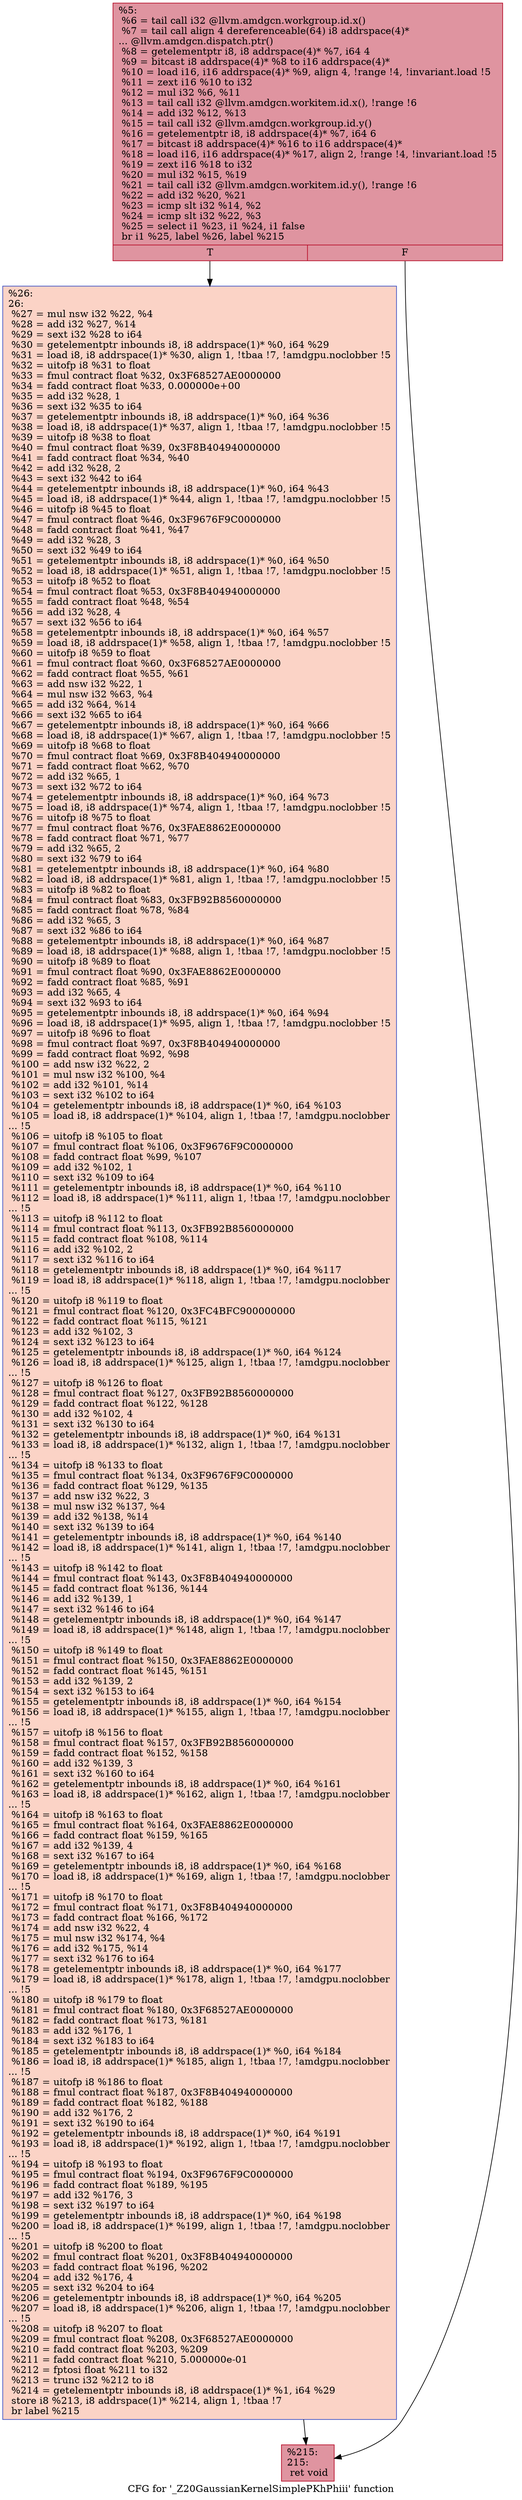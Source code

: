 digraph "CFG for '_Z20GaussianKernelSimplePKhPhiii' function" {
	label="CFG for '_Z20GaussianKernelSimplePKhPhiii' function";

	Node0x4cc3370 [shape=record,color="#b70d28ff", style=filled, fillcolor="#b70d2870",label="{%5:\l  %6 = tail call i32 @llvm.amdgcn.workgroup.id.x()\l  %7 = tail call align 4 dereferenceable(64) i8 addrspace(4)*\l... @llvm.amdgcn.dispatch.ptr()\l  %8 = getelementptr i8, i8 addrspace(4)* %7, i64 4\l  %9 = bitcast i8 addrspace(4)* %8 to i16 addrspace(4)*\l  %10 = load i16, i16 addrspace(4)* %9, align 4, !range !4, !invariant.load !5\l  %11 = zext i16 %10 to i32\l  %12 = mul i32 %6, %11\l  %13 = tail call i32 @llvm.amdgcn.workitem.id.x(), !range !6\l  %14 = add i32 %12, %13\l  %15 = tail call i32 @llvm.amdgcn.workgroup.id.y()\l  %16 = getelementptr i8, i8 addrspace(4)* %7, i64 6\l  %17 = bitcast i8 addrspace(4)* %16 to i16 addrspace(4)*\l  %18 = load i16, i16 addrspace(4)* %17, align 2, !range !4, !invariant.load !5\l  %19 = zext i16 %18 to i32\l  %20 = mul i32 %15, %19\l  %21 = tail call i32 @llvm.amdgcn.workitem.id.y(), !range !6\l  %22 = add i32 %20, %21\l  %23 = icmp slt i32 %14, %2\l  %24 = icmp slt i32 %22, %3\l  %25 = select i1 %23, i1 %24, i1 false\l  br i1 %25, label %26, label %215\l|{<s0>T|<s1>F}}"];
	Node0x4cc3370:s0 -> Node0x4cc6e20;
	Node0x4cc3370:s1 -> Node0x4cc6eb0;
	Node0x4cc6e20 [shape=record,color="#3d50c3ff", style=filled, fillcolor="#f59c7d70",label="{%26:\l26:                                               \l  %27 = mul nsw i32 %22, %4\l  %28 = add i32 %27, %14\l  %29 = sext i32 %28 to i64\l  %30 = getelementptr inbounds i8, i8 addrspace(1)* %0, i64 %29\l  %31 = load i8, i8 addrspace(1)* %30, align 1, !tbaa !7, !amdgpu.noclobber !5\l  %32 = uitofp i8 %31 to float\l  %33 = fmul contract float %32, 0x3F68527AE0000000\l  %34 = fadd contract float %33, 0.000000e+00\l  %35 = add i32 %28, 1\l  %36 = sext i32 %35 to i64\l  %37 = getelementptr inbounds i8, i8 addrspace(1)* %0, i64 %36\l  %38 = load i8, i8 addrspace(1)* %37, align 1, !tbaa !7, !amdgpu.noclobber !5\l  %39 = uitofp i8 %38 to float\l  %40 = fmul contract float %39, 0x3F8B404940000000\l  %41 = fadd contract float %34, %40\l  %42 = add i32 %28, 2\l  %43 = sext i32 %42 to i64\l  %44 = getelementptr inbounds i8, i8 addrspace(1)* %0, i64 %43\l  %45 = load i8, i8 addrspace(1)* %44, align 1, !tbaa !7, !amdgpu.noclobber !5\l  %46 = uitofp i8 %45 to float\l  %47 = fmul contract float %46, 0x3F9676F9C0000000\l  %48 = fadd contract float %41, %47\l  %49 = add i32 %28, 3\l  %50 = sext i32 %49 to i64\l  %51 = getelementptr inbounds i8, i8 addrspace(1)* %0, i64 %50\l  %52 = load i8, i8 addrspace(1)* %51, align 1, !tbaa !7, !amdgpu.noclobber !5\l  %53 = uitofp i8 %52 to float\l  %54 = fmul contract float %53, 0x3F8B404940000000\l  %55 = fadd contract float %48, %54\l  %56 = add i32 %28, 4\l  %57 = sext i32 %56 to i64\l  %58 = getelementptr inbounds i8, i8 addrspace(1)* %0, i64 %57\l  %59 = load i8, i8 addrspace(1)* %58, align 1, !tbaa !7, !amdgpu.noclobber !5\l  %60 = uitofp i8 %59 to float\l  %61 = fmul contract float %60, 0x3F68527AE0000000\l  %62 = fadd contract float %55, %61\l  %63 = add nsw i32 %22, 1\l  %64 = mul nsw i32 %63, %4\l  %65 = add i32 %64, %14\l  %66 = sext i32 %65 to i64\l  %67 = getelementptr inbounds i8, i8 addrspace(1)* %0, i64 %66\l  %68 = load i8, i8 addrspace(1)* %67, align 1, !tbaa !7, !amdgpu.noclobber !5\l  %69 = uitofp i8 %68 to float\l  %70 = fmul contract float %69, 0x3F8B404940000000\l  %71 = fadd contract float %62, %70\l  %72 = add i32 %65, 1\l  %73 = sext i32 %72 to i64\l  %74 = getelementptr inbounds i8, i8 addrspace(1)* %0, i64 %73\l  %75 = load i8, i8 addrspace(1)* %74, align 1, !tbaa !7, !amdgpu.noclobber !5\l  %76 = uitofp i8 %75 to float\l  %77 = fmul contract float %76, 0x3FAE8862E0000000\l  %78 = fadd contract float %71, %77\l  %79 = add i32 %65, 2\l  %80 = sext i32 %79 to i64\l  %81 = getelementptr inbounds i8, i8 addrspace(1)* %0, i64 %80\l  %82 = load i8, i8 addrspace(1)* %81, align 1, !tbaa !7, !amdgpu.noclobber !5\l  %83 = uitofp i8 %82 to float\l  %84 = fmul contract float %83, 0x3FB92B8560000000\l  %85 = fadd contract float %78, %84\l  %86 = add i32 %65, 3\l  %87 = sext i32 %86 to i64\l  %88 = getelementptr inbounds i8, i8 addrspace(1)* %0, i64 %87\l  %89 = load i8, i8 addrspace(1)* %88, align 1, !tbaa !7, !amdgpu.noclobber !5\l  %90 = uitofp i8 %89 to float\l  %91 = fmul contract float %90, 0x3FAE8862E0000000\l  %92 = fadd contract float %85, %91\l  %93 = add i32 %65, 4\l  %94 = sext i32 %93 to i64\l  %95 = getelementptr inbounds i8, i8 addrspace(1)* %0, i64 %94\l  %96 = load i8, i8 addrspace(1)* %95, align 1, !tbaa !7, !amdgpu.noclobber !5\l  %97 = uitofp i8 %96 to float\l  %98 = fmul contract float %97, 0x3F8B404940000000\l  %99 = fadd contract float %92, %98\l  %100 = add nsw i32 %22, 2\l  %101 = mul nsw i32 %100, %4\l  %102 = add i32 %101, %14\l  %103 = sext i32 %102 to i64\l  %104 = getelementptr inbounds i8, i8 addrspace(1)* %0, i64 %103\l  %105 = load i8, i8 addrspace(1)* %104, align 1, !tbaa !7, !amdgpu.noclobber\l... !5\l  %106 = uitofp i8 %105 to float\l  %107 = fmul contract float %106, 0x3F9676F9C0000000\l  %108 = fadd contract float %99, %107\l  %109 = add i32 %102, 1\l  %110 = sext i32 %109 to i64\l  %111 = getelementptr inbounds i8, i8 addrspace(1)* %0, i64 %110\l  %112 = load i8, i8 addrspace(1)* %111, align 1, !tbaa !7, !amdgpu.noclobber\l... !5\l  %113 = uitofp i8 %112 to float\l  %114 = fmul contract float %113, 0x3FB92B8560000000\l  %115 = fadd contract float %108, %114\l  %116 = add i32 %102, 2\l  %117 = sext i32 %116 to i64\l  %118 = getelementptr inbounds i8, i8 addrspace(1)* %0, i64 %117\l  %119 = load i8, i8 addrspace(1)* %118, align 1, !tbaa !7, !amdgpu.noclobber\l... !5\l  %120 = uitofp i8 %119 to float\l  %121 = fmul contract float %120, 0x3FC4BFC900000000\l  %122 = fadd contract float %115, %121\l  %123 = add i32 %102, 3\l  %124 = sext i32 %123 to i64\l  %125 = getelementptr inbounds i8, i8 addrspace(1)* %0, i64 %124\l  %126 = load i8, i8 addrspace(1)* %125, align 1, !tbaa !7, !amdgpu.noclobber\l... !5\l  %127 = uitofp i8 %126 to float\l  %128 = fmul contract float %127, 0x3FB92B8560000000\l  %129 = fadd contract float %122, %128\l  %130 = add i32 %102, 4\l  %131 = sext i32 %130 to i64\l  %132 = getelementptr inbounds i8, i8 addrspace(1)* %0, i64 %131\l  %133 = load i8, i8 addrspace(1)* %132, align 1, !tbaa !7, !amdgpu.noclobber\l... !5\l  %134 = uitofp i8 %133 to float\l  %135 = fmul contract float %134, 0x3F9676F9C0000000\l  %136 = fadd contract float %129, %135\l  %137 = add nsw i32 %22, 3\l  %138 = mul nsw i32 %137, %4\l  %139 = add i32 %138, %14\l  %140 = sext i32 %139 to i64\l  %141 = getelementptr inbounds i8, i8 addrspace(1)* %0, i64 %140\l  %142 = load i8, i8 addrspace(1)* %141, align 1, !tbaa !7, !amdgpu.noclobber\l... !5\l  %143 = uitofp i8 %142 to float\l  %144 = fmul contract float %143, 0x3F8B404940000000\l  %145 = fadd contract float %136, %144\l  %146 = add i32 %139, 1\l  %147 = sext i32 %146 to i64\l  %148 = getelementptr inbounds i8, i8 addrspace(1)* %0, i64 %147\l  %149 = load i8, i8 addrspace(1)* %148, align 1, !tbaa !7, !amdgpu.noclobber\l... !5\l  %150 = uitofp i8 %149 to float\l  %151 = fmul contract float %150, 0x3FAE8862E0000000\l  %152 = fadd contract float %145, %151\l  %153 = add i32 %139, 2\l  %154 = sext i32 %153 to i64\l  %155 = getelementptr inbounds i8, i8 addrspace(1)* %0, i64 %154\l  %156 = load i8, i8 addrspace(1)* %155, align 1, !tbaa !7, !amdgpu.noclobber\l... !5\l  %157 = uitofp i8 %156 to float\l  %158 = fmul contract float %157, 0x3FB92B8560000000\l  %159 = fadd contract float %152, %158\l  %160 = add i32 %139, 3\l  %161 = sext i32 %160 to i64\l  %162 = getelementptr inbounds i8, i8 addrspace(1)* %0, i64 %161\l  %163 = load i8, i8 addrspace(1)* %162, align 1, !tbaa !7, !amdgpu.noclobber\l... !5\l  %164 = uitofp i8 %163 to float\l  %165 = fmul contract float %164, 0x3FAE8862E0000000\l  %166 = fadd contract float %159, %165\l  %167 = add i32 %139, 4\l  %168 = sext i32 %167 to i64\l  %169 = getelementptr inbounds i8, i8 addrspace(1)* %0, i64 %168\l  %170 = load i8, i8 addrspace(1)* %169, align 1, !tbaa !7, !amdgpu.noclobber\l... !5\l  %171 = uitofp i8 %170 to float\l  %172 = fmul contract float %171, 0x3F8B404940000000\l  %173 = fadd contract float %166, %172\l  %174 = add nsw i32 %22, 4\l  %175 = mul nsw i32 %174, %4\l  %176 = add i32 %175, %14\l  %177 = sext i32 %176 to i64\l  %178 = getelementptr inbounds i8, i8 addrspace(1)* %0, i64 %177\l  %179 = load i8, i8 addrspace(1)* %178, align 1, !tbaa !7, !amdgpu.noclobber\l... !5\l  %180 = uitofp i8 %179 to float\l  %181 = fmul contract float %180, 0x3F68527AE0000000\l  %182 = fadd contract float %173, %181\l  %183 = add i32 %176, 1\l  %184 = sext i32 %183 to i64\l  %185 = getelementptr inbounds i8, i8 addrspace(1)* %0, i64 %184\l  %186 = load i8, i8 addrspace(1)* %185, align 1, !tbaa !7, !amdgpu.noclobber\l... !5\l  %187 = uitofp i8 %186 to float\l  %188 = fmul contract float %187, 0x3F8B404940000000\l  %189 = fadd contract float %182, %188\l  %190 = add i32 %176, 2\l  %191 = sext i32 %190 to i64\l  %192 = getelementptr inbounds i8, i8 addrspace(1)* %0, i64 %191\l  %193 = load i8, i8 addrspace(1)* %192, align 1, !tbaa !7, !amdgpu.noclobber\l... !5\l  %194 = uitofp i8 %193 to float\l  %195 = fmul contract float %194, 0x3F9676F9C0000000\l  %196 = fadd contract float %189, %195\l  %197 = add i32 %176, 3\l  %198 = sext i32 %197 to i64\l  %199 = getelementptr inbounds i8, i8 addrspace(1)* %0, i64 %198\l  %200 = load i8, i8 addrspace(1)* %199, align 1, !tbaa !7, !amdgpu.noclobber\l... !5\l  %201 = uitofp i8 %200 to float\l  %202 = fmul contract float %201, 0x3F8B404940000000\l  %203 = fadd contract float %196, %202\l  %204 = add i32 %176, 4\l  %205 = sext i32 %204 to i64\l  %206 = getelementptr inbounds i8, i8 addrspace(1)* %0, i64 %205\l  %207 = load i8, i8 addrspace(1)* %206, align 1, !tbaa !7, !amdgpu.noclobber\l... !5\l  %208 = uitofp i8 %207 to float\l  %209 = fmul contract float %208, 0x3F68527AE0000000\l  %210 = fadd contract float %203, %209\l  %211 = fadd contract float %210, 5.000000e-01\l  %212 = fptosi float %211 to i32\l  %213 = trunc i32 %212 to i8\l  %214 = getelementptr inbounds i8, i8 addrspace(1)* %1, i64 %29\l  store i8 %213, i8 addrspace(1)* %214, align 1, !tbaa !7\l  br label %215\l}"];
	Node0x4cc6e20 -> Node0x4cc6eb0;
	Node0x4cc6eb0 [shape=record,color="#b70d28ff", style=filled, fillcolor="#b70d2870",label="{%215:\l215:                                              \l  ret void\l}"];
}
